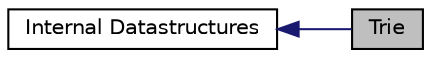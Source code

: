 digraph "Trie"
{
  edge [fontname="Helvetica",fontsize="10",labelfontname="Helvetica",labelfontsize="10"];
  node [fontname="Helvetica",fontsize="10",shape=record];
  rankdir=LR;
  Node1 [label="Internal Datastructures",height=0.2,width=0.4,color="black", fillcolor="white", style="filled",URL="$group__internaldatastructs.html",tooltip="Internal used Datastructures. "];
  Node0 [label="Trie",height=0.2,width=0.4,color="black", fillcolor="grey75", style="filled", fontcolor="black"];
  Node1->Node0 [shape=plaintext, color="midnightblue", dir="back", style="solid"];
}
